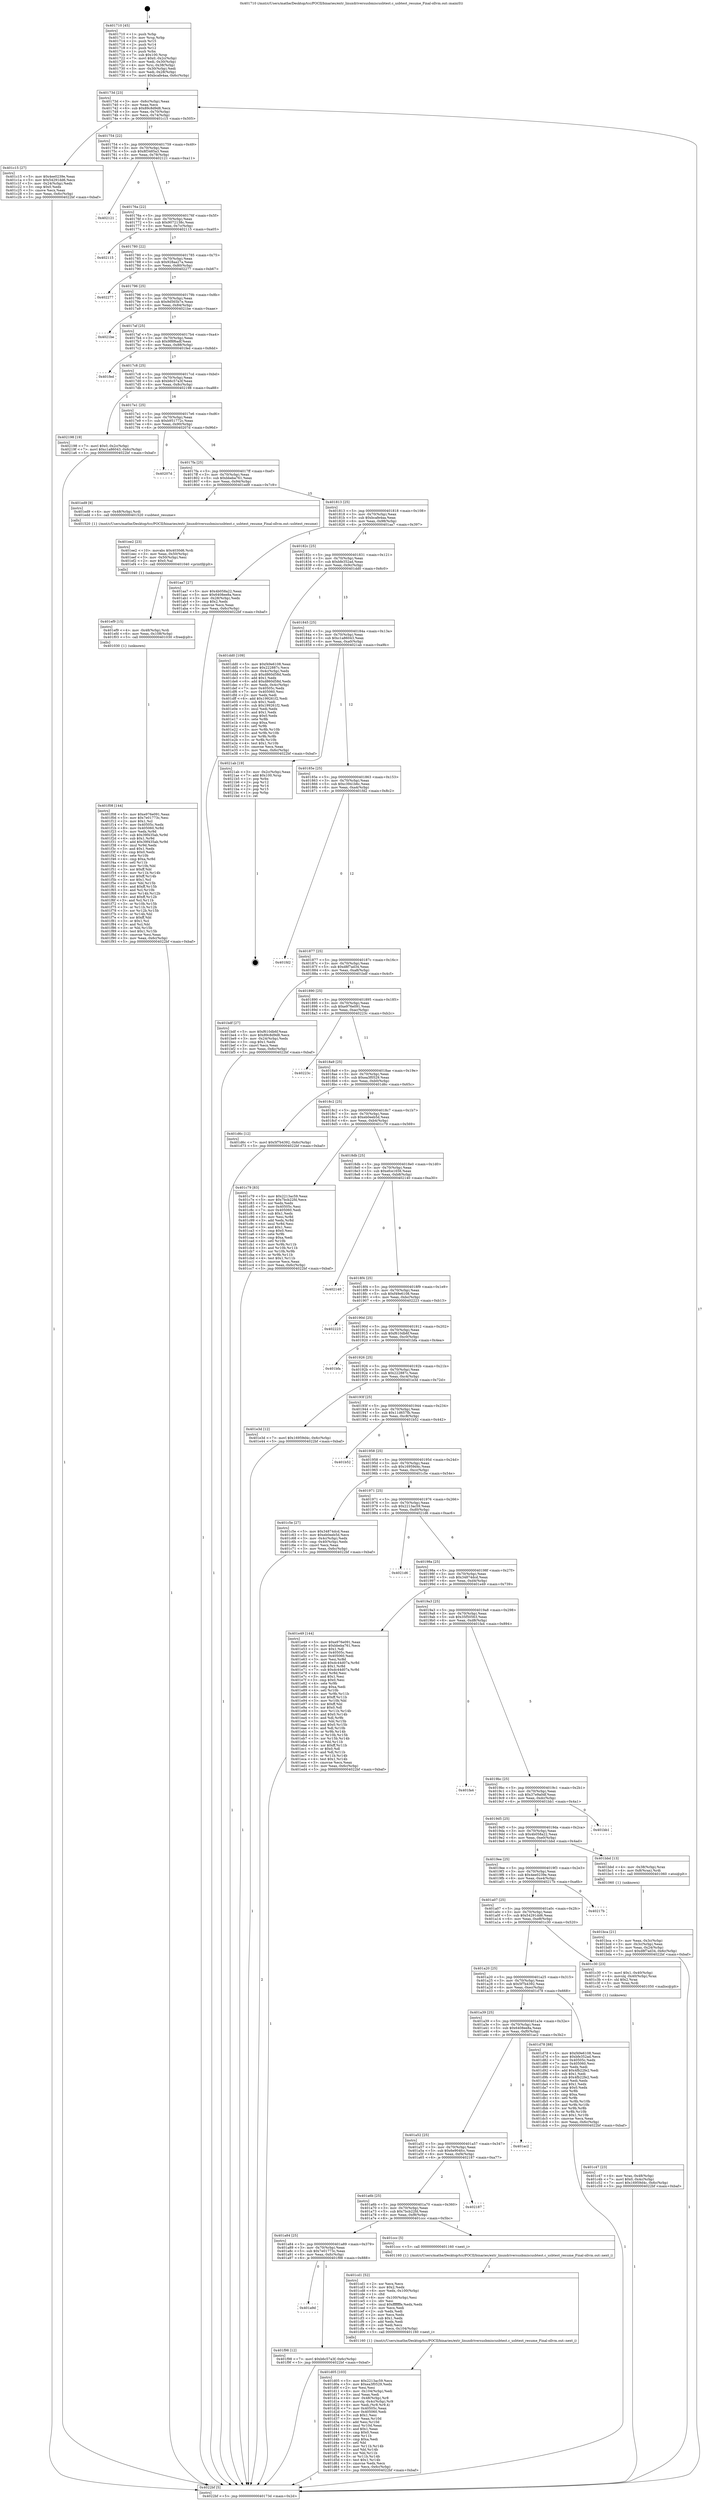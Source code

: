 digraph "0x401710" {
  label = "0x401710 (/mnt/c/Users/mathe/Desktop/tcc/POCII/binaries/extr_linuxdriversusbmiscusbtest.c_usbtest_resume_Final-ollvm.out::main(0))"
  labelloc = "t"
  node[shape=record]

  Entry [label="",width=0.3,height=0.3,shape=circle,fillcolor=black,style=filled]
  "0x40173d" [label="{
     0x40173d [23]\l
     | [instrs]\l
     &nbsp;&nbsp;0x40173d \<+3\>: mov -0x6c(%rbp),%eax\l
     &nbsp;&nbsp;0x401740 \<+2\>: mov %eax,%ecx\l
     &nbsp;&nbsp;0x401742 \<+6\>: sub $0x89c8d9d8,%ecx\l
     &nbsp;&nbsp;0x401748 \<+3\>: mov %eax,-0x70(%rbp)\l
     &nbsp;&nbsp;0x40174b \<+3\>: mov %ecx,-0x74(%rbp)\l
     &nbsp;&nbsp;0x40174e \<+6\>: je 0000000000401c15 \<main+0x505\>\l
  }"]
  "0x401c15" [label="{
     0x401c15 [27]\l
     | [instrs]\l
     &nbsp;&nbsp;0x401c15 \<+5\>: mov $0x4ee0239e,%eax\l
     &nbsp;&nbsp;0x401c1a \<+5\>: mov $0x54291dd6,%ecx\l
     &nbsp;&nbsp;0x401c1f \<+3\>: mov -0x24(%rbp),%edx\l
     &nbsp;&nbsp;0x401c22 \<+3\>: cmp $0x0,%edx\l
     &nbsp;&nbsp;0x401c25 \<+3\>: cmove %ecx,%eax\l
     &nbsp;&nbsp;0x401c28 \<+3\>: mov %eax,-0x6c(%rbp)\l
     &nbsp;&nbsp;0x401c2b \<+5\>: jmp 00000000004022bf \<main+0xbaf\>\l
  }"]
  "0x401754" [label="{
     0x401754 [22]\l
     | [instrs]\l
     &nbsp;&nbsp;0x401754 \<+5\>: jmp 0000000000401759 \<main+0x49\>\l
     &nbsp;&nbsp;0x401759 \<+3\>: mov -0x70(%rbp),%eax\l
     &nbsp;&nbsp;0x40175c \<+5\>: sub $0x8f3485a3,%eax\l
     &nbsp;&nbsp;0x401761 \<+3\>: mov %eax,-0x78(%rbp)\l
     &nbsp;&nbsp;0x401764 \<+6\>: je 0000000000402121 \<main+0xa11\>\l
  }"]
  Exit [label="",width=0.3,height=0.3,shape=circle,fillcolor=black,style=filled,peripheries=2]
  "0x402121" [label="{
     0x402121\l
  }", style=dashed]
  "0x40176a" [label="{
     0x40176a [22]\l
     | [instrs]\l
     &nbsp;&nbsp;0x40176a \<+5\>: jmp 000000000040176f \<main+0x5f\>\l
     &nbsp;&nbsp;0x40176f \<+3\>: mov -0x70(%rbp),%eax\l
     &nbsp;&nbsp;0x401772 \<+5\>: sub $0x9072138c,%eax\l
     &nbsp;&nbsp;0x401777 \<+3\>: mov %eax,-0x7c(%rbp)\l
     &nbsp;&nbsp;0x40177a \<+6\>: je 0000000000402115 \<main+0xa05\>\l
  }"]
  "0x401a9d" [label="{
     0x401a9d\l
  }", style=dashed]
  "0x402115" [label="{
     0x402115\l
  }", style=dashed]
  "0x401780" [label="{
     0x401780 [22]\l
     | [instrs]\l
     &nbsp;&nbsp;0x401780 \<+5\>: jmp 0000000000401785 \<main+0x75\>\l
     &nbsp;&nbsp;0x401785 \<+3\>: mov -0x70(%rbp),%eax\l
     &nbsp;&nbsp;0x401788 \<+5\>: sub $0x928aa27a,%eax\l
     &nbsp;&nbsp;0x40178d \<+3\>: mov %eax,-0x80(%rbp)\l
     &nbsp;&nbsp;0x401790 \<+6\>: je 0000000000402277 \<main+0xb67\>\l
  }"]
  "0x401f98" [label="{
     0x401f98 [12]\l
     | [instrs]\l
     &nbsp;&nbsp;0x401f98 \<+7\>: movl $0xb6c57a3f,-0x6c(%rbp)\l
     &nbsp;&nbsp;0x401f9f \<+5\>: jmp 00000000004022bf \<main+0xbaf\>\l
  }"]
  "0x402277" [label="{
     0x402277\l
  }", style=dashed]
  "0x401796" [label="{
     0x401796 [25]\l
     | [instrs]\l
     &nbsp;&nbsp;0x401796 \<+5\>: jmp 000000000040179b \<main+0x8b\>\l
     &nbsp;&nbsp;0x40179b \<+3\>: mov -0x70(%rbp),%eax\l
     &nbsp;&nbsp;0x40179e \<+5\>: sub $0x9d565b7e,%eax\l
     &nbsp;&nbsp;0x4017a3 \<+6\>: mov %eax,-0x84(%rbp)\l
     &nbsp;&nbsp;0x4017a9 \<+6\>: je 00000000004021be \<main+0xaae\>\l
  }"]
  "0x401f08" [label="{
     0x401f08 [144]\l
     | [instrs]\l
     &nbsp;&nbsp;0x401f08 \<+5\>: mov $0xe976e091,%eax\l
     &nbsp;&nbsp;0x401f0d \<+5\>: mov $0x7e01773c,%esi\l
     &nbsp;&nbsp;0x401f12 \<+2\>: mov $0x1,%cl\l
     &nbsp;&nbsp;0x401f14 \<+7\>: mov 0x40505c,%edx\l
     &nbsp;&nbsp;0x401f1b \<+8\>: mov 0x405060,%r8d\l
     &nbsp;&nbsp;0x401f23 \<+3\>: mov %edx,%r9d\l
     &nbsp;&nbsp;0x401f26 \<+7\>: sub $0x39f435ab,%r9d\l
     &nbsp;&nbsp;0x401f2d \<+4\>: sub $0x1,%r9d\l
     &nbsp;&nbsp;0x401f31 \<+7\>: add $0x39f435ab,%r9d\l
     &nbsp;&nbsp;0x401f38 \<+4\>: imul %r9d,%edx\l
     &nbsp;&nbsp;0x401f3c \<+3\>: and $0x1,%edx\l
     &nbsp;&nbsp;0x401f3f \<+3\>: cmp $0x0,%edx\l
     &nbsp;&nbsp;0x401f42 \<+4\>: sete %r10b\l
     &nbsp;&nbsp;0x401f46 \<+4\>: cmp $0xa,%r8d\l
     &nbsp;&nbsp;0x401f4a \<+4\>: setl %r11b\l
     &nbsp;&nbsp;0x401f4e \<+3\>: mov %r10b,%bl\l
     &nbsp;&nbsp;0x401f51 \<+3\>: xor $0xff,%bl\l
     &nbsp;&nbsp;0x401f54 \<+3\>: mov %r11b,%r14b\l
     &nbsp;&nbsp;0x401f57 \<+4\>: xor $0xff,%r14b\l
     &nbsp;&nbsp;0x401f5b \<+3\>: xor $0x1,%cl\l
     &nbsp;&nbsp;0x401f5e \<+3\>: mov %bl,%r15b\l
     &nbsp;&nbsp;0x401f61 \<+4\>: and $0xff,%r15b\l
     &nbsp;&nbsp;0x401f65 \<+3\>: and %cl,%r10b\l
     &nbsp;&nbsp;0x401f68 \<+3\>: mov %r14b,%r12b\l
     &nbsp;&nbsp;0x401f6b \<+4\>: and $0xff,%r12b\l
     &nbsp;&nbsp;0x401f6f \<+3\>: and %cl,%r11b\l
     &nbsp;&nbsp;0x401f72 \<+3\>: or %r10b,%r15b\l
     &nbsp;&nbsp;0x401f75 \<+3\>: or %r11b,%r12b\l
     &nbsp;&nbsp;0x401f78 \<+3\>: xor %r12b,%r15b\l
     &nbsp;&nbsp;0x401f7b \<+3\>: or %r14b,%bl\l
     &nbsp;&nbsp;0x401f7e \<+3\>: xor $0xff,%bl\l
     &nbsp;&nbsp;0x401f81 \<+3\>: or $0x1,%cl\l
     &nbsp;&nbsp;0x401f84 \<+2\>: and %cl,%bl\l
     &nbsp;&nbsp;0x401f86 \<+3\>: or %bl,%r15b\l
     &nbsp;&nbsp;0x401f89 \<+4\>: test $0x1,%r15b\l
     &nbsp;&nbsp;0x401f8d \<+3\>: cmovne %esi,%eax\l
     &nbsp;&nbsp;0x401f90 \<+3\>: mov %eax,-0x6c(%rbp)\l
     &nbsp;&nbsp;0x401f93 \<+5\>: jmp 00000000004022bf \<main+0xbaf\>\l
  }"]
  "0x4021be" [label="{
     0x4021be\l
  }", style=dashed]
  "0x4017af" [label="{
     0x4017af [25]\l
     | [instrs]\l
     &nbsp;&nbsp;0x4017af \<+5\>: jmp 00000000004017b4 \<main+0xa4\>\l
     &nbsp;&nbsp;0x4017b4 \<+3\>: mov -0x70(%rbp),%eax\l
     &nbsp;&nbsp;0x4017b7 \<+5\>: sub $0x9f8f6adf,%eax\l
     &nbsp;&nbsp;0x4017bc \<+6\>: mov %eax,-0x88(%rbp)\l
     &nbsp;&nbsp;0x4017c2 \<+6\>: je 0000000000401fed \<main+0x8dd\>\l
  }"]
  "0x401ef9" [label="{
     0x401ef9 [15]\l
     | [instrs]\l
     &nbsp;&nbsp;0x401ef9 \<+4\>: mov -0x48(%rbp),%rdi\l
     &nbsp;&nbsp;0x401efd \<+6\>: mov %eax,-0x108(%rbp)\l
     &nbsp;&nbsp;0x401f03 \<+5\>: call 0000000000401030 \<free@plt\>\l
     | [calls]\l
     &nbsp;&nbsp;0x401030 \{1\} (unknown)\l
  }"]
  "0x401fed" [label="{
     0x401fed\l
  }", style=dashed]
  "0x4017c8" [label="{
     0x4017c8 [25]\l
     | [instrs]\l
     &nbsp;&nbsp;0x4017c8 \<+5\>: jmp 00000000004017cd \<main+0xbd\>\l
     &nbsp;&nbsp;0x4017cd \<+3\>: mov -0x70(%rbp),%eax\l
     &nbsp;&nbsp;0x4017d0 \<+5\>: sub $0xb6c57a3f,%eax\l
     &nbsp;&nbsp;0x4017d5 \<+6\>: mov %eax,-0x8c(%rbp)\l
     &nbsp;&nbsp;0x4017db \<+6\>: je 0000000000402198 \<main+0xa88\>\l
  }"]
  "0x401ee2" [label="{
     0x401ee2 [23]\l
     | [instrs]\l
     &nbsp;&nbsp;0x401ee2 \<+10\>: movabs $0x4030d6,%rdi\l
     &nbsp;&nbsp;0x401eec \<+3\>: mov %eax,-0x50(%rbp)\l
     &nbsp;&nbsp;0x401eef \<+3\>: mov -0x50(%rbp),%esi\l
     &nbsp;&nbsp;0x401ef2 \<+2\>: mov $0x0,%al\l
     &nbsp;&nbsp;0x401ef4 \<+5\>: call 0000000000401040 \<printf@plt\>\l
     | [calls]\l
     &nbsp;&nbsp;0x401040 \{1\} (unknown)\l
  }"]
  "0x402198" [label="{
     0x402198 [19]\l
     | [instrs]\l
     &nbsp;&nbsp;0x402198 \<+7\>: movl $0x0,-0x2c(%rbp)\l
     &nbsp;&nbsp;0x40219f \<+7\>: movl $0xc1a86043,-0x6c(%rbp)\l
     &nbsp;&nbsp;0x4021a6 \<+5\>: jmp 00000000004022bf \<main+0xbaf\>\l
  }"]
  "0x4017e1" [label="{
     0x4017e1 [25]\l
     | [instrs]\l
     &nbsp;&nbsp;0x4017e1 \<+5\>: jmp 00000000004017e6 \<main+0xd6\>\l
     &nbsp;&nbsp;0x4017e6 \<+3\>: mov -0x70(%rbp),%eax\l
     &nbsp;&nbsp;0x4017e9 \<+5\>: sub $0xb951772c,%eax\l
     &nbsp;&nbsp;0x4017ee \<+6\>: mov %eax,-0x90(%rbp)\l
     &nbsp;&nbsp;0x4017f4 \<+6\>: je 000000000040207d \<main+0x96d\>\l
  }"]
  "0x401d05" [label="{
     0x401d05 [103]\l
     | [instrs]\l
     &nbsp;&nbsp;0x401d05 \<+5\>: mov $0x2213ac59,%ecx\l
     &nbsp;&nbsp;0x401d0a \<+5\>: mov $0xea3f0529,%edx\l
     &nbsp;&nbsp;0x401d0f \<+2\>: xor %esi,%esi\l
     &nbsp;&nbsp;0x401d11 \<+6\>: mov -0x104(%rbp),%edi\l
     &nbsp;&nbsp;0x401d17 \<+3\>: imul %eax,%edi\l
     &nbsp;&nbsp;0x401d1a \<+4\>: mov -0x48(%rbp),%r8\l
     &nbsp;&nbsp;0x401d1e \<+4\>: movslq -0x4c(%rbp),%r9\l
     &nbsp;&nbsp;0x401d22 \<+4\>: mov %edi,(%r8,%r9,4)\l
     &nbsp;&nbsp;0x401d26 \<+7\>: mov 0x40505c,%eax\l
     &nbsp;&nbsp;0x401d2d \<+7\>: mov 0x405060,%edi\l
     &nbsp;&nbsp;0x401d34 \<+3\>: sub $0x1,%esi\l
     &nbsp;&nbsp;0x401d37 \<+3\>: mov %eax,%r10d\l
     &nbsp;&nbsp;0x401d3a \<+3\>: add %esi,%r10d\l
     &nbsp;&nbsp;0x401d3d \<+4\>: imul %r10d,%eax\l
     &nbsp;&nbsp;0x401d41 \<+3\>: and $0x1,%eax\l
     &nbsp;&nbsp;0x401d44 \<+3\>: cmp $0x0,%eax\l
     &nbsp;&nbsp;0x401d47 \<+4\>: sete %r11b\l
     &nbsp;&nbsp;0x401d4b \<+3\>: cmp $0xa,%edi\l
     &nbsp;&nbsp;0x401d4e \<+3\>: setl %bl\l
     &nbsp;&nbsp;0x401d51 \<+3\>: mov %r11b,%r14b\l
     &nbsp;&nbsp;0x401d54 \<+3\>: and %bl,%r14b\l
     &nbsp;&nbsp;0x401d57 \<+3\>: xor %bl,%r11b\l
     &nbsp;&nbsp;0x401d5a \<+3\>: or %r11b,%r14b\l
     &nbsp;&nbsp;0x401d5d \<+4\>: test $0x1,%r14b\l
     &nbsp;&nbsp;0x401d61 \<+3\>: cmovne %edx,%ecx\l
     &nbsp;&nbsp;0x401d64 \<+3\>: mov %ecx,-0x6c(%rbp)\l
     &nbsp;&nbsp;0x401d67 \<+5\>: jmp 00000000004022bf \<main+0xbaf\>\l
  }"]
  "0x40207d" [label="{
     0x40207d\l
  }", style=dashed]
  "0x4017fa" [label="{
     0x4017fa [25]\l
     | [instrs]\l
     &nbsp;&nbsp;0x4017fa \<+5\>: jmp 00000000004017ff \<main+0xef\>\l
     &nbsp;&nbsp;0x4017ff \<+3\>: mov -0x70(%rbp),%eax\l
     &nbsp;&nbsp;0x401802 \<+5\>: sub $0xbbeba761,%eax\l
     &nbsp;&nbsp;0x401807 \<+6\>: mov %eax,-0x94(%rbp)\l
     &nbsp;&nbsp;0x40180d \<+6\>: je 0000000000401ed9 \<main+0x7c9\>\l
  }"]
  "0x401cd1" [label="{
     0x401cd1 [52]\l
     | [instrs]\l
     &nbsp;&nbsp;0x401cd1 \<+2\>: xor %ecx,%ecx\l
     &nbsp;&nbsp;0x401cd3 \<+5\>: mov $0x2,%edx\l
     &nbsp;&nbsp;0x401cd8 \<+6\>: mov %edx,-0x100(%rbp)\l
     &nbsp;&nbsp;0x401cde \<+1\>: cltd\l
     &nbsp;&nbsp;0x401cdf \<+6\>: mov -0x100(%rbp),%esi\l
     &nbsp;&nbsp;0x401ce5 \<+2\>: idiv %esi\l
     &nbsp;&nbsp;0x401ce7 \<+6\>: imul $0xfffffffe,%edx,%edx\l
     &nbsp;&nbsp;0x401ced \<+2\>: mov %ecx,%edi\l
     &nbsp;&nbsp;0x401cef \<+2\>: sub %edx,%edi\l
     &nbsp;&nbsp;0x401cf1 \<+2\>: mov %ecx,%edx\l
     &nbsp;&nbsp;0x401cf3 \<+3\>: sub $0x1,%edx\l
     &nbsp;&nbsp;0x401cf6 \<+2\>: add %edx,%edi\l
     &nbsp;&nbsp;0x401cf8 \<+2\>: sub %edi,%ecx\l
     &nbsp;&nbsp;0x401cfa \<+6\>: mov %ecx,-0x104(%rbp)\l
     &nbsp;&nbsp;0x401d00 \<+5\>: call 0000000000401160 \<next_i\>\l
     | [calls]\l
     &nbsp;&nbsp;0x401160 \{1\} (/mnt/c/Users/mathe/Desktop/tcc/POCII/binaries/extr_linuxdriversusbmiscusbtest.c_usbtest_resume_Final-ollvm.out::next_i)\l
  }"]
  "0x401ed9" [label="{
     0x401ed9 [9]\l
     | [instrs]\l
     &nbsp;&nbsp;0x401ed9 \<+4\>: mov -0x48(%rbp),%rdi\l
     &nbsp;&nbsp;0x401edd \<+5\>: call 0000000000401520 \<usbtest_resume\>\l
     | [calls]\l
     &nbsp;&nbsp;0x401520 \{1\} (/mnt/c/Users/mathe/Desktop/tcc/POCII/binaries/extr_linuxdriversusbmiscusbtest.c_usbtest_resume_Final-ollvm.out::usbtest_resume)\l
  }"]
  "0x401813" [label="{
     0x401813 [25]\l
     | [instrs]\l
     &nbsp;&nbsp;0x401813 \<+5\>: jmp 0000000000401818 \<main+0x108\>\l
     &nbsp;&nbsp;0x401818 \<+3\>: mov -0x70(%rbp),%eax\l
     &nbsp;&nbsp;0x40181b \<+5\>: sub $0xbcafe4aa,%eax\l
     &nbsp;&nbsp;0x401820 \<+6\>: mov %eax,-0x98(%rbp)\l
     &nbsp;&nbsp;0x401826 \<+6\>: je 0000000000401aa7 \<main+0x397\>\l
  }"]
  "0x401a84" [label="{
     0x401a84 [25]\l
     | [instrs]\l
     &nbsp;&nbsp;0x401a84 \<+5\>: jmp 0000000000401a89 \<main+0x379\>\l
     &nbsp;&nbsp;0x401a89 \<+3\>: mov -0x70(%rbp),%eax\l
     &nbsp;&nbsp;0x401a8c \<+5\>: sub $0x7e01773c,%eax\l
     &nbsp;&nbsp;0x401a91 \<+6\>: mov %eax,-0xfc(%rbp)\l
     &nbsp;&nbsp;0x401a97 \<+6\>: je 0000000000401f98 \<main+0x888\>\l
  }"]
  "0x401aa7" [label="{
     0x401aa7 [27]\l
     | [instrs]\l
     &nbsp;&nbsp;0x401aa7 \<+5\>: mov $0x4b058a22,%eax\l
     &nbsp;&nbsp;0x401aac \<+5\>: mov $0x6408ee8a,%ecx\l
     &nbsp;&nbsp;0x401ab1 \<+3\>: mov -0x28(%rbp),%edx\l
     &nbsp;&nbsp;0x401ab4 \<+3\>: cmp $0x2,%edx\l
     &nbsp;&nbsp;0x401ab7 \<+3\>: cmovne %ecx,%eax\l
     &nbsp;&nbsp;0x401aba \<+3\>: mov %eax,-0x6c(%rbp)\l
     &nbsp;&nbsp;0x401abd \<+5\>: jmp 00000000004022bf \<main+0xbaf\>\l
  }"]
  "0x40182c" [label="{
     0x40182c [25]\l
     | [instrs]\l
     &nbsp;&nbsp;0x40182c \<+5\>: jmp 0000000000401831 \<main+0x121\>\l
     &nbsp;&nbsp;0x401831 \<+3\>: mov -0x70(%rbp),%eax\l
     &nbsp;&nbsp;0x401834 \<+5\>: sub $0xbfe352ad,%eax\l
     &nbsp;&nbsp;0x401839 \<+6\>: mov %eax,-0x9c(%rbp)\l
     &nbsp;&nbsp;0x40183f \<+6\>: je 0000000000401dd0 \<main+0x6c0\>\l
  }"]
  "0x4022bf" [label="{
     0x4022bf [5]\l
     | [instrs]\l
     &nbsp;&nbsp;0x4022bf \<+5\>: jmp 000000000040173d \<main+0x2d\>\l
  }"]
  "0x401710" [label="{
     0x401710 [45]\l
     | [instrs]\l
     &nbsp;&nbsp;0x401710 \<+1\>: push %rbp\l
     &nbsp;&nbsp;0x401711 \<+3\>: mov %rsp,%rbp\l
     &nbsp;&nbsp;0x401714 \<+2\>: push %r15\l
     &nbsp;&nbsp;0x401716 \<+2\>: push %r14\l
     &nbsp;&nbsp;0x401718 \<+2\>: push %r12\l
     &nbsp;&nbsp;0x40171a \<+1\>: push %rbx\l
     &nbsp;&nbsp;0x40171b \<+7\>: sub $0x100,%rsp\l
     &nbsp;&nbsp;0x401722 \<+7\>: movl $0x0,-0x2c(%rbp)\l
     &nbsp;&nbsp;0x401729 \<+3\>: mov %edi,-0x30(%rbp)\l
     &nbsp;&nbsp;0x40172c \<+4\>: mov %rsi,-0x38(%rbp)\l
     &nbsp;&nbsp;0x401730 \<+3\>: mov -0x30(%rbp),%edi\l
     &nbsp;&nbsp;0x401733 \<+3\>: mov %edi,-0x28(%rbp)\l
     &nbsp;&nbsp;0x401736 \<+7\>: movl $0xbcafe4aa,-0x6c(%rbp)\l
  }"]
  "0x401ccc" [label="{
     0x401ccc [5]\l
     | [instrs]\l
     &nbsp;&nbsp;0x401ccc \<+5\>: call 0000000000401160 \<next_i\>\l
     | [calls]\l
     &nbsp;&nbsp;0x401160 \{1\} (/mnt/c/Users/mathe/Desktop/tcc/POCII/binaries/extr_linuxdriversusbmiscusbtest.c_usbtest_resume_Final-ollvm.out::next_i)\l
  }"]
  "0x401dd0" [label="{
     0x401dd0 [109]\l
     | [instrs]\l
     &nbsp;&nbsp;0x401dd0 \<+5\>: mov $0xf49e6108,%eax\l
     &nbsp;&nbsp;0x401dd5 \<+5\>: mov $0x222887c,%ecx\l
     &nbsp;&nbsp;0x401dda \<+3\>: mov -0x4c(%rbp),%edx\l
     &nbsp;&nbsp;0x401ddd \<+6\>: sub $0xd860d58d,%edx\l
     &nbsp;&nbsp;0x401de3 \<+3\>: add $0x1,%edx\l
     &nbsp;&nbsp;0x401de6 \<+6\>: add $0xd860d58d,%edx\l
     &nbsp;&nbsp;0x401dec \<+3\>: mov %edx,-0x4c(%rbp)\l
     &nbsp;&nbsp;0x401def \<+7\>: mov 0x40505c,%edx\l
     &nbsp;&nbsp;0x401df6 \<+7\>: mov 0x405060,%esi\l
     &nbsp;&nbsp;0x401dfd \<+2\>: mov %edx,%edi\l
     &nbsp;&nbsp;0x401dff \<+6\>: add $0x199261f2,%edi\l
     &nbsp;&nbsp;0x401e05 \<+3\>: sub $0x1,%edi\l
     &nbsp;&nbsp;0x401e08 \<+6\>: sub $0x199261f2,%edi\l
     &nbsp;&nbsp;0x401e0e \<+3\>: imul %edi,%edx\l
     &nbsp;&nbsp;0x401e11 \<+3\>: and $0x1,%edx\l
     &nbsp;&nbsp;0x401e14 \<+3\>: cmp $0x0,%edx\l
     &nbsp;&nbsp;0x401e17 \<+4\>: sete %r8b\l
     &nbsp;&nbsp;0x401e1b \<+3\>: cmp $0xa,%esi\l
     &nbsp;&nbsp;0x401e1e \<+4\>: setl %r9b\l
     &nbsp;&nbsp;0x401e22 \<+3\>: mov %r8b,%r10b\l
     &nbsp;&nbsp;0x401e25 \<+3\>: and %r9b,%r10b\l
     &nbsp;&nbsp;0x401e28 \<+3\>: xor %r9b,%r8b\l
     &nbsp;&nbsp;0x401e2b \<+3\>: or %r8b,%r10b\l
     &nbsp;&nbsp;0x401e2e \<+4\>: test $0x1,%r10b\l
     &nbsp;&nbsp;0x401e32 \<+3\>: cmovne %ecx,%eax\l
     &nbsp;&nbsp;0x401e35 \<+3\>: mov %eax,-0x6c(%rbp)\l
     &nbsp;&nbsp;0x401e38 \<+5\>: jmp 00000000004022bf \<main+0xbaf\>\l
  }"]
  "0x401845" [label="{
     0x401845 [25]\l
     | [instrs]\l
     &nbsp;&nbsp;0x401845 \<+5\>: jmp 000000000040184a \<main+0x13a\>\l
     &nbsp;&nbsp;0x40184a \<+3\>: mov -0x70(%rbp),%eax\l
     &nbsp;&nbsp;0x40184d \<+5\>: sub $0xc1a86043,%eax\l
     &nbsp;&nbsp;0x401852 \<+6\>: mov %eax,-0xa0(%rbp)\l
     &nbsp;&nbsp;0x401858 \<+6\>: je 00000000004021ab \<main+0xa9b\>\l
  }"]
  "0x401a6b" [label="{
     0x401a6b [25]\l
     | [instrs]\l
     &nbsp;&nbsp;0x401a6b \<+5\>: jmp 0000000000401a70 \<main+0x360\>\l
     &nbsp;&nbsp;0x401a70 \<+3\>: mov -0x70(%rbp),%eax\l
     &nbsp;&nbsp;0x401a73 \<+5\>: sub $0x7bcb22fd,%eax\l
     &nbsp;&nbsp;0x401a78 \<+6\>: mov %eax,-0xf8(%rbp)\l
     &nbsp;&nbsp;0x401a7e \<+6\>: je 0000000000401ccc \<main+0x5bc\>\l
  }"]
  "0x4021ab" [label="{
     0x4021ab [19]\l
     | [instrs]\l
     &nbsp;&nbsp;0x4021ab \<+3\>: mov -0x2c(%rbp),%eax\l
     &nbsp;&nbsp;0x4021ae \<+7\>: add $0x100,%rsp\l
     &nbsp;&nbsp;0x4021b5 \<+1\>: pop %rbx\l
     &nbsp;&nbsp;0x4021b6 \<+2\>: pop %r12\l
     &nbsp;&nbsp;0x4021b8 \<+2\>: pop %r14\l
     &nbsp;&nbsp;0x4021ba \<+2\>: pop %r15\l
     &nbsp;&nbsp;0x4021bc \<+1\>: pop %rbp\l
     &nbsp;&nbsp;0x4021bd \<+1\>: ret\l
  }"]
  "0x40185e" [label="{
     0x40185e [25]\l
     | [instrs]\l
     &nbsp;&nbsp;0x40185e \<+5\>: jmp 0000000000401863 \<main+0x153\>\l
     &nbsp;&nbsp;0x401863 \<+3\>: mov -0x70(%rbp),%eax\l
     &nbsp;&nbsp;0x401866 \<+5\>: sub $0xc3941b6c,%eax\l
     &nbsp;&nbsp;0x40186b \<+6\>: mov %eax,-0xa4(%rbp)\l
     &nbsp;&nbsp;0x401871 \<+6\>: je 0000000000401fd2 \<main+0x8c2\>\l
  }"]
  "0x402187" [label="{
     0x402187\l
  }", style=dashed]
  "0x401fd2" [label="{
     0x401fd2\l
  }", style=dashed]
  "0x401877" [label="{
     0x401877 [25]\l
     | [instrs]\l
     &nbsp;&nbsp;0x401877 \<+5\>: jmp 000000000040187c \<main+0x16c\>\l
     &nbsp;&nbsp;0x40187c \<+3\>: mov -0x70(%rbp),%eax\l
     &nbsp;&nbsp;0x40187f \<+5\>: sub $0xd8f7ad34,%eax\l
     &nbsp;&nbsp;0x401884 \<+6\>: mov %eax,-0xa8(%rbp)\l
     &nbsp;&nbsp;0x40188a \<+6\>: je 0000000000401bdf \<main+0x4cf\>\l
  }"]
  "0x401a52" [label="{
     0x401a52 [25]\l
     | [instrs]\l
     &nbsp;&nbsp;0x401a52 \<+5\>: jmp 0000000000401a57 \<main+0x347\>\l
     &nbsp;&nbsp;0x401a57 \<+3\>: mov -0x70(%rbp),%eax\l
     &nbsp;&nbsp;0x401a5a \<+5\>: sub $0x6e904fcc,%eax\l
     &nbsp;&nbsp;0x401a5f \<+6\>: mov %eax,-0xf4(%rbp)\l
     &nbsp;&nbsp;0x401a65 \<+6\>: je 0000000000402187 \<main+0xa77\>\l
  }"]
  "0x401bdf" [label="{
     0x401bdf [27]\l
     | [instrs]\l
     &nbsp;&nbsp;0x401bdf \<+5\>: mov $0xf610db6f,%eax\l
     &nbsp;&nbsp;0x401be4 \<+5\>: mov $0x89c8d9d8,%ecx\l
     &nbsp;&nbsp;0x401be9 \<+3\>: mov -0x24(%rbp),%edx\l
     &nbsp;&nbsp;0x401bec \<+3\>: cmp $0x1,%edx\l
     &nbsp;&nbsp;0x401bef \<+3\>: cmovl %ecx,%eax\l
     &nbsp;&nbsp;0x401bf2 \<+3\>: mov %eax,-0x6c(%rbp)\l
     &nbsp;&nbsp;0x401bf5 \<+5\>: jmp 00000000004022bf \<main+0xbaf\>\l
  }"]
  "0x401890" [label="{
     0x401890 [25]\l
     | [instrs]\l
     &nbsp;&nbsp;0x401890 \<+5\>: jmp 0000000000401895 \<main+0x185\>\l
     &nbsp;&nbsp;0x401895 \<+3\>: mov -0x70(%rbp),%eax\l
     &nbsp;&nbsp;0x401898 \<+5\>: sub $0xe976e091,%eax\l
     &nbsp;&nbsp;0x40189d \<+6\>: mov %eax,-0xac(%rbp)\l
     &nbsp;&nbsp;0x4018a3 \<+6\>: je 000000000040223c \<main+0xb2c\>\l
  }"]
  "0x401ac2" [label="{
     0x401ac2\l
  }", style=dashed]
  "0x40223c" [label="{
     0x40223c\l
  }", style=dashed]
  "0x4018a9" [label="{
     0x4018a9 [25]\l
     | [instrs]\l
     &nbsp;&nbsp;0x4018a9 \<+5\>: jmp 00000000004018ae \<main+0x19e\>\l
     &nbsp;&nbsp;0x4018ae \<+3\>: mov -0x70(%rbp),%eax\l
     &nbsp;&nbsp;0x4018b1 \<+5\>: sub $0xea3f0529,%eax\l
     &nbsp;&nbsp;0x4018b6 \<+6\>: mov %eax,-0xb0(%rbp)\l
     &nbsp;&nbsp;0x4018bc \<+6\>: je 0000000000401d6c \<main+0x65c\>\l
  }"]
  "0x401a39" [label="{
     0x401a39 [25]\l
     | [instrs]\l
     &nbsp;&nbsp;0x401a39 \<+5\>: jmp 0000000000401a3e \<main+0x32e\>\l
     &nbsp;&nbsp;0x401a3e \<+3\>: mov -0x70(%rbp),%eax\l
     &nbsp;&nbsp;0x401a41 \<+5\>: sub $0x6408ee8a,%eax\l
     &nbsp;&nbsp;0x401a46 \<+6\>: mov %eax,-0xf0(%rbp)\l
     &nbsp;&nbsp;0x401a4c \<+6\>: je 0000000000401ac2 \<main+0x3b2\>\l
  }"]
  "0x401d6c" [label="{
     0x401d6c [12]\l
     | [instrs]\l
     &nbsp;&nbsp;0x401d6c \<+7\>: movl $0x5f7b4392,-0x6c(%rbp)\l
     &nbsp;&nbsp;0x401d73 \<+5\>: jmp 00000000004022bf \<main+0xbaf\>\l
  }"]
  "0x4018c2" [label="{
     0x4018c2 [25]\l
     | [instrs]\l
     &nbsp;&nbsp;0x4018c2 \<+5\>: jmp 00000000004018c7 \<main+0x1b7\>\l
     &nbsp;&nbsp;0x4018c7 \<+3\>: mov -0x70(%rbp),%eax\l
     &nbsp;&nbsp;0x4018ca \<+5\>: sub $0xeb0eeb5d,%eax\l
     &nbsp;&nbsp;0x4018cf \<+6\>: mov %eax,-0xb4(%rbp)\l
     &nbsp;&nbsp;0x4018d5 \<+6\>: je 0000000000401c79 \<main+0x569\>\l
  }"]
  "0x401d78" [label="{
     0x401d78 [88]\l
     | [instrs]\l
     &nbsp;&nbsp;0x401d78 \<+5\>: mov $0xf49e6108,%eax\l
     &nbsp;&nbsp;0x401d7d \<+5\>: mov $0xbfe352ad,%ecx\l
     &nbsp;&nbsp;0x401d82 \<+7\>: mov 0x40505c,%edx\l
     &nbsp;&nbsp;0x401d89 \<+7\>: mov 0x405060,%esi\l
     &nbsp;&nbsp;0x401d90 \<+2\>: mov %edx,%edi\l
     &nbsp;&nbsp;0x401d92 \<+6\>: add $0x4fb22fe2,%edi\l
     &nbsp;&nbsp;0x401d98 \<+3\>: sub $0x1,%edi\l
     &nbsp;&nbsp;0x401d9b \<+6\>: sub $0x4fb22fe2,%edi\l
     &nbsp;&nbsp;0x401da1 \<+3\>: imul %edi,%edx\l
     &nbsp;&nbsp;0x401da4 \<+3\>: and $0x1,%edx\l
     &nbsp;&nbsp;0x401da7 \<+3\>: cmp $0x0,%edx\l
     &nbsp;&nbsp;0x401daa \<+4\>: sete %r8b\l
     &nbsp;&nbsp;0x401dae \<+3\>: cmp $0xa,%esi\l
     &nbsp;&nbsp;0x401db1 \<+4\>: setl %r9b\l
     &nbsp;&nbsp;0x401db5 \<+3\>: mov %r8b,%r10b\l
     &nbsp;&nbsp;0x401db8 \<+3\>: and %r9b,%r10b\l
     &nbsp;&nbsp;0x401dbb \<+3\>: xor %r9b,%r8b\l
     &nbsp;&nbsp;0x401dbe \<+3\>: or %r8b,%r10b\l
     &nbsp;&nbsp;0x401dc1 \<+4\>: test $0x1,%r10b\l
     &nbsp;&nbsp;0x401dc5 \<+3\>: cmovne %ecx,%eax\l
     &nbsp;&nbsp;0x401dc8 \<+3\>: mov %eax,-0x6c(%rbp)\l
     &nbsp;&nbsp;0x401dcb \<+5\>: jmp 00000000004022bf \<main+0xbaf\>\l
  }"]
  "0x401c79" [label="{
     0x401c79 [83]\l
     | [instrs]\l
     &nbsp;&nbsp;0x401c79 \<+5\>: mov $0x2213ac59,%eax\l
     &nbsp;&nbsp;0x401c7e \<+5\>: mov $0x7bcb22fd,%ecx\l
     &nbsp;&nbsp;0x401c83 \<+2\>: xor %edx,%edx\l
     &nbsp;&nbsp;0x401c85 \<+7\>: mov 0x40505c,%esi\l
     &nbsp;&nbsp;0x401c8c \<+7\>: mov 0x405060,%edi\l
     &nbsp;&nbsp;0x401c93 \<+3\>: sub $0x1,%edx\l
     &nbsp;&nbsp;0x401c96 \<+3\>: mov %esi,%r8d\l
     &nbsp;&nbsp;0x401c99 \<+3\>: add %edx,%r8d\l
     &nbsp;&nbsp;0x401c9c \<+4\>: imul %r8d,%esi\l
     &nbsp;&nbsp;0x401ca0 \<+3\>: and $0x1,%esi\l
     &nbsp;&nbsp;0x401ca3 \<+3\>: cmp $0x0,%esi\l
     &nbsp;&nbsp;0x401ca6 \<+4\>: sete %r9b\l
     &nbsp;&nbsp;0x401caa \<+3\>: cmp $0xa,%edi\l
     &nbsp;&nbsp;0x401cad \<+4\>: setl %r10b\l
     &nbsp;&nbsp;0x401cb1 \<+3\>: mov %r9b,%r11b\l
     &nbsp;&nbsp;0x401cb4 \<+3\>: and %r10b,%r11b\l
     &nbsp;&nbsp;0x401cb7 \<+3\>: xor %r10b,%r9b\l
     &nbsp;&nbsp;0x401cba \<+3\>: or %r9b,%r11b\l
     &nbsp;&nbsp;0x401cbd \<+4\>: test $0x1,%r11b\l
     &nbsp;&nbsp;0x401cc1 \<+3\>: cmovne %ecx,%eax\l
     &nbsp;&nbsp;0x401cc4 \<+3\>: mov %eax,-0x6c(%rbp)\l
     &nbsp;&nbsp;0x401cc7 \<+5\>: jmp 00000000004022bf \<main+0xbaf\>\l
  }"]
  "0x4018db" [label="{
     0x4018db [25]\l
     | [instrs]\l
     &nbsp;&nbsp;0x4018db \<+5\>: jmp 00000000004018e0 \<main+0x1d0\>\l
     &nbsp;&nbsp;0x4018e0 \<+3\>: mov -0x70(%rbp),%eax\l
     &nbsp;&nbsp;0x4018e3 \<+5\>: sub $0xefce1656,%eax\l
     &nbsp;&nbsp;0x4018e8 \<+6\>: mov %eax,-0xb8(%rbp)\l
     &nbsp;&nbsp;0x4018ee \<+6\>: je 0000000000402140 \<main+0xa30\>\l
  }"]
  "0x401c47" [label="{
     0x401c47 [23]\l
     | [instrs]\l
     &nbsp;&nbsp;0x401c47 \<+4\>: mov %rax,-0x48(%rbp)\l
     &nbsp;&nbsp;0x401c4b \<+7\>: movl $0x0,-0x4c(%rbp)\l
     &nbsp;&nbsp;0x401c52 \<+7\>: movl $0x16959d4c,-0x6c(%rbp)\l
     &nbsp;&nbsp;0x401c59 \<+5\>: jmp 00000000004022bf \<main+0xbaf\>\l
  }"]
  "0x402140" [label="{
     0x402140\l
  }", style=dashed]
  "0x4018f4" [label="{
     0x4018f4 [25]\l
     | [instrs]\l
     &nbsp;&nbsp;0x4018f4 \<+5\>: jmp 00000000004018f9 \<main+0x1e9\>\l
     &nbsp;&nbsp;0x4018f9 \<+3\>: mov -0x70(%rbp),%eax\l
     &nbsp;&nbsp;0x4018fc \<+5\>: sub $0xf49e6108,%eax\l
     &nbsp;&nbsp;0x401901 \<+6\>: mov %eax,-0xbc(%rbp)\l
     &nbsp;&nbsp;0x401907 \<+6\>: je 0000000000402223 \<main+0xb13\>\l
  }"]
  "0x401a20" [label="{
     0x401a20 [25]\l
     | [instrs]\l
     &nbsp;&nbsp;0x401a20 \<+5\>: jmp 0000000000401a25 \<main+0x315\>\l
     &nbsp;&nbsp;0x401a25 \<+3\>: mov -0x70(%rbp),%eax\l
     &nbsp;&nbsp;0x401a28 \<+5\>: sub $0x5f7b4392,%eax\l
     &nbsp;&nbsp;0x401a2d \<+6\>: mov %eax,-0xec(%rbp)\l
     &nbsp;&nbsp;0x401a33 \<+6\>: je 0000000000401d78 \<main+0x668\>\l
  }"]
  "0x402223" [label="{
     0x402223\l
  }", style=dashed]
  "0x40190d" [label="{
     0x40190d [25]\l
     | [instrs]\l
     &nbsp;&nbsp;0x40190d \<+5\>: jmp 0000000000401912 \<main+0x202\>\l
     &nbsp;&nbsp;0x401912 \<+3\>: mov -0x70(%rbp),%eax\l
     &nbsp;&nbsp;0x401915 \<+5\>: sub $0xf610db6f,%eax\l
     &nbsp;&nbsp;0x40191a \<+6\>: mov %eax,-0xc0(%rbp)\l
     &nbsp;&nbsp;0x401920 \<+6\>: je 0000000000401bfa \<main+0x4ea\>\l
  }"]
  "0x401c30" [label="{
     0x401c30 [23]\l
     | [instrs]\l
     &nbsp;&nbsp;0x401c30 \<+7\>: movl $0x1,-0x40(%rbp)\l
     &nbsp;&nbsp;0x401c37 \<+4\>: movslq -0x40(%rbp),%rax\l
     &nbsp;&nbsp;0x401c3b \<+4\>: shl $0x2,%rax\l
     &nbsp;&nbsp;0x401c3f \<+3\>: mov %rax,%rdi\l
     &nbsp;&nbsp;0x401c42 \<+5\>: call 0000000000401050 \<malloc@plt\>\l
     | [calls]\l
     &nbsp;&nbsp;0x401050 \{1\} (unknown)\l
  }"]
  "0x401bfa" [label="{
     0x401bfa\l
  }", style=dashed]
  "0x401926" [label="{
     0x401926 [25]\l
     | [instrs]\l
     &nbsp;&nbsp;0x401926 \<+5\>: jmp 000000000040192b \<main+0x21b\>\l
     &nbsp;&nbsp;0x40192b \<+3\>: mov -0x70(%rbp),%eax\l
     &nbsp;&nbsp;0x40192e \<+5\>: sub $0x222887c,%eax\l
     &nbsp;&nbsp;0x401933 \<+6\>: mov %eax,-0xc4(%rbp)\l
     &nbsp;&nbsp;0x401939 \<+6\>: je 0000000000401e3d \<main+0x72d\>\l
  }"]
  "0x401a07" [label="{
     0x401a07 [25]\l
     | [instrs]\l
     &nbsp;&nbsp;0x401a07 \<+5\>: jmp 0000000000401a0c \<main+0x2fc\>\l
     &nbsp;&nbsp;0x401a0c \<+3\>: mov -0x70(%rbp),%eax\l
     &nbsp;&nbsp;0x401a0f \<+5\>: sub $0x54291dd6,%eax\l
     &nbsp;&nbsp;0x401a14 \<+6\>: mov %eax,-0xe8(%rbp)\l
     &nbsp;&nbsp;0x401a1a \<+6\>: je 0000000000401c30 \<main+0x520\>\l
  }"]
  "0x401e3d" [label="{
     0x401e3d [12]\l
     | [instrs]\l
     &nbsp;&nbsp;0x401e3d \<+7\>: movl $0x16959d4c,-0x6c(%rbp)\l
     &nbsp;&nbsp;0x401e44 \<+5\>: jmp 00000000004022bf \<main+0xbaf\>\l
  }"]
  "0x40193f" [label="{
     0x40193f [25]\l
     | [instrs]\l
     &nbsp;&nbsp;0x40193f \<+5\>: jmp 0000000000401944 \<main+0x234\>\l
     &nbsp;&nbsp;0x401944 \<+3\>: mov -0x70(%rbp),%eax\l
     &nbsp;&nbsp;0x401947 \<+5\>: sub $0x11d657fb,%eax\l
     &nbsp;&nbsp;0x40194c \<+6\>: mov %eax,-0xc8(%rbp)\l
     &nbsp;&nbsp;0x401952 \<+6\>: je 0000000000401b52 \<main+0x442\>\l
  }"]
  "0x40217b" [label="{
     0x40217b\l
  }", style=dashed]
  "0x401b52" [label="{
     0x401b52\l
  }", style=dashed]
  "0x401958" [label="{
     0x401958 [25]\l
     | [instrs]\l
     &nbsp;&nbsp;0x401958 \<+5\>: jmp 000000000040195d \<main+0x24d\>\l
     &nbsp;&nbsp;0x40195d \<+3\>: mov -0x70(%rbp),%eax\l
     &nbsp;&nbsp;0x401960 \<+5\>: sub $0x16959d4c,%eax\l
     &nbsp;&nbsp;0x401965 \<+6\>: mov %eax,-0xcc(%rbp)\l
     &nbsp;&nbsp;0x40196b \<+6\>: je 0000000000401c5e \<main+0x54e\>\l
  }"]
  "0x401bca" [label="{
     0x401bca [21]\l
     | [instrs]\l
     &nbsp;&nbsp;0x401bca \<+3\>: mov %eax,-0x3c(%rbp)\l
     &nbsp;&nbsp;0x401bcd \<+3\>: mov -0x3c(%rbp),%eax\l
     &nbsp;&nbsp;0x401bd0 \<+3\>: mov %eax,-0x24(%rbp)\l
     &nbsp;&nbsp;0x401bd3 \<+7\>: movl $0xd8f7ad34,-0x6c(%rbp)\l
     &nbsp;&nbsp;0x401bda \<+5\>: jmp 00000000004022bf \<main+0xbaf\>\l
  }"]
  "0x401c5e" [label="{
     0x401c5e [27]\l
     | [instrs]\l
     &nbsp;&nbsp;0x401c5e \<+5\>: mov $0x34874dcd,%eax\l
     &nbsp;&nbsp;0x401c63 \<+5\>: mov $0xeb0eeb5d,%ecx\l
     &nbsp;&nbsp;0x401c68 \<+3\>: mov -0x4c(%rbp),%edx\l
     &nbsp;&nbsp;0x401c6b \<+3\>: cmp -0x40(%rbp),%edx\l
     &nbsp;&nbsp;0x401c6e \<+3\>: cmovl %ecx,%eax\l
     &nbsp;&nbsp;0x401c71 \<+3\>: mov %eax,-0x6c(%rbp)\l
     &nbsp;&nbsp;0x401c74 \<+5\>: jmp 00000000004022bf \<main+0xbaf\>\l
  }"]
  "0x401971" [label="{
     0x401971 [25]\l
     | [instrs]\l
     &nbsp;&nbsp;0x401971 \<+5\>: jmp 0000000000401976 \<main+0x266\>\l
     &nbsp;&nbsp;0x401976 \<+3\>: mov -0x70(%rbp),%eax\l
     &nbsp;&nbsp;0x401979 \<+5\>: sub $0x2213ac59,%eax\l
     &nbsp;&nbsp;0x40197e \<+6\>: mov %eax,-0xd0(%rbp)\l
     &nbsp;&nbsp;0x401984 \<+6\>: je 00000000004021d6 \<main+0xac6\>\l
  }"]
  "0x4019ee" [label="{
     0x4019ee [25]\l
     | [instrs]\l
     &nbsp;&nbsp;0x4019ee \<+5\>: jmp 00000000004019f3 \<main+0x2e3\>\l
     &nbsp;&nbsp;0x4019f3 \<+3\>: mov -0x70(%rbp),%eax\l
     &nbsp;&nbsp;0x4019f6 \<+5\>: sub $0x4ee0239e,%eax\l
     &nbsp;&nbsp;0x4019fb \<+6\>: mov %eax,-0xe4(%rbp)\l
     &nbsp;&nbsp;0x401a01 \<+6\>: je 000000000040217b \<main+0xa6b\>\l
  }"]
  "0x4021d6" [label="{
     0x4021d6\l
  }", style=dashed]
  "0x40198a" [label="{
     0x40198a [25]\l
     | [instrs]\l
     &nbsp;&nbsp;0x40198a \<+5\>: jmp 000000000040198f \<main+0x27f\>\l
     &nbsp;&nbsp;0x40198f \<+3\>: mov -0x70(%rbp),%eax\l
     &nbsp;&nbsp;0x401992 \<+5\>: sub $0x34874dcd,%eax\l
     &nbsp;&nbsp;0x401997 \<+6\>: mov %eax,-0xd4(%rbp)\l
     &nbsp;&nbsp;0x40199d \<+6\>: je 0000000000401e49 \<main+0x739\>\l
  }"]
  "0x401bbd" [label="{
     0x401bbd [13]\l
     | [instrs]\l
     &nbsp;&nbsp;0x401bbd \<+4\>: mov -0x38(%rbp),%rax\l
     &nbsp;&nbsp;0x401bc1 \<+4\>: mov 0x8(%rax),%rdi\l
     &nbsp;&nbsp;0x401bc5 \<+5\>: call 0000000000401060 \<atoi@plt\>\l
     | [calls]\l
     &nbsp;&nbsp;0x401060 \{1\} (unknown)\l
  }"]
  "0x401e49" [label="{
     0x401e49 [144]\l
     | [instrs]\l
     &nbsp;&nbsp;0x401e49 \<+5\>: mov $0xe976e091,%eax\l
     &nbsp;&nbsp;0x401e4e \<+5\>: mov $0xbbeba761,%ecx\l
     &nbsp;&nbsp;0x401e53 \<+2\>: mov $0x1,%dl\l
     &nbsp;&nbsp;0x401e55 \<+7\>: mov 0x40505c,%esi\l
     &nbsp;&nbsp;0x401e5c \<+7\>: mov 0x405060,%edi\l
     &nbsp;&nbsp;0x401e63 \<+3\>: mov %esi,%r8d\l
     &nbsp;&nbsp;0x401e66 \<+7\>: add $0xdc44d07a,%r8d\l
     &nbsp;&nbsp;0x401e6d \<+4\>: sub $0x1,%r8d\l
     &nbsp;&nbsp;0x401e71 \<+7\>: sub $0xdc44d07a,%r8d\l
     &nbsp;&nbsp;0x401e78 \<+4\>: imul %r8d,%esi\l
     &nbsp;&nbsp;0x401e7c \<+3\>: and $0x1,%esi\l
     &nbsp;&nbsp;0x401e7f \<+3\>: cmp $0x0,%esi\l
     &nbsp;&nbsp;0x401e82 \<+4\>: sete %r9b\l
     &nbsp;&nbsp;0x401e86 \<+3\>: cmp $0xa,%edi\l
     &nbsp;&nbsp;0x401e89 \<+4\>: setl %r10b\l
     &nbsp;&nbsp;0x401e8d \<+3\>: mov %r9b,%r11b\l
     &nbsp;&nbsp;0x401e90 \<+4\>: xor $0xff,%r11b\l
     &nbsp;&nbsp;0x401e94 \<+3\>: mov %r10b,%bl\l
     &nbsp;&nbsp;0x401e97 \<+3\>: xor $0xff,%bl\l
     &nbsp;&nbsp;0x401e9a \<+3\>: xor $0x0,%dl\l
     &nbsp;&nbsp;0x401e9d \<+3\>: mov %r11b,%r14b\l
     &nbsp;&nbsp;0x401ea0 \<+4\>: and $0x0,%r14b\l
     &nbsp;&nbsp;0x401ea4 \<+3\>: and %dl,%r9b\l
     &nbsp;&nbsp;0x401ea7 \<+3\>: mov %bl,%r15b\l
     &nbsp;&nbsp;0x401eaa \<+4\>: and $0x0,%r15b\l
     &nbsp;&nbsp;0x401eae \<+3\>: and %dl,%r10b\l
     &nbsp;&nbsp;0x401eb1 \<+3\>: or %r9b,%r14b\l
     &nbsp;&nbsp;0x401eb4 \<+3\>: or %r10b,%r15b\l
     &nbsp;&nbsp;0x401eb7 \<+3\>: xor %r15b,%r14b\l
     &nbsp;&nbsp;0x401eba \<+3\>: or %bl,%r11b\l
     &nbsp;&nbsp;0x401ebd \<+4\>: xor $0xff,%r11b\l
     &nbsp;&nbsp;0x401ec1 \<+3\>: or $0x0,%dl\l
     &nbsp;&nbsp;0x401ec4 \<+3\>: and %dl,%r11b\l
     &nbsp;&nbsp;0x401ec7 \<+3\>: or %r11b,%r14b\l
     &nbsp;&nbsp;0x401eca \<+4\>: test $0x1,%r14b\l
     &nbsp;&nbsp;0x401ece \<+3\>: cmovne %ecx,%eax\l
     &nbsp;&nbsp;0x401ed1 \<+3\>: mov %eax,-0x6c(%rbp)\l
     &nbsp;&nbsp;0x401ed4 \<+5\>: jmp 00000000004022bf \<main+0xbaf\>\l
  }"]
  "0x4019a3" [label="{
     0x4019a3 [25]\l
     | [instrs]\l
     &nbsp;&nbsp;0x4019a3 \<+5\>: jmp 00000000004019a8 \<main+0x298\>\l
     &nbsp;&nbsp;0x4019a8 \<+3\>: mov -0x70(%rbp),%eax\l
     &nbsp;&nbsp;0x4019ab \<+5\>: sub $0x35f50563,%eax\l
     &nbsp;&nbsp;0x4019b0 \<+6\>: mov %eax,-0xd8(%rbp)\l
     &nbsp;&nbsp;0x4019b6 \<+6\>: je 0000000000401fa4 \<main+0x894\>\l
  }"]
  "0x4019d5" [label="{
     0x4019d5 [25]\l
     | [instrs]\l
     &nbsp;&nbsp;0x4019d5 \<+5\>: jmp 00000000004019da \<main+0x2ca\>\l
     &nbsp;&nbsp;0x4019da \<+3\>: mov -0x70(%rbp),%eax\l
     &nbsp;&nbsp;0x4019dd \<+5\>: sub $0x4b058a22,%eax\l
     &nbsp;&nbsp;0x4019e2 \<+6\>: mov %eax,-0xe0(%rbp)\l
     &nbsp;&nbsp;0x4019e8 \<+6\>: je 0000000000401bbd \<main+0x4ad\>\l
  }"]
  "0x401fa4" [label="{
     0x401fa4\l
  }", style=dashed]
  "0x4019bc" [label="{
     0x4019bc [25]\l
     | [instrs]\l
     &nbsp;&nbsp;0x4019bc \<+5\>: jmp 00000000004019c1 \<main+0x2b1\>\l
     &nbsp;&nbsp;0x4019c1 \<+3\>: mov -0x70(%rbp),%eax\l
     &nbsp;&nbsp;0x4019c4 \<+5\>: sub $0x37e9a0df,%eax\l
     &nbsp;&nbsp;0x4019c9 \<+6\>: mov %eax,-0xdc(%rbp)\l
     &nbsp;&nbsp;0x4019cf \<+6\>: je 0000000000401bb1 \<main+0x4a1\>\l
  }"]
  "0x401bb1" [label="{
     0x401bb1\l
  }", style=dashed]
  Entry -> "0x401710" [label=" 1"]
  "0x40173d" -> "0x401c15" [label=" 1"]
  "0x40173d" -> "0x401754" [label=" 17"]
  "0x4021ab" -> Exit [label=" 1"]
  "0x401754" -> "0x402121" [label=" 0"]
  "0x401754" -> "0x40176a" [label=" 17"]
  "0x402198" -> "0x4022bf" [label=" 1"]
  "0x40176a" -> "0x402115" [label=" 0"]
  "0x40176a" -> "0x401780" [label=" 17"]
  "0x401f98" -> "0x4022bf" [label=" 1"]
  "0x401780" -> "0x402277" [label=" 0"]
  "0x401780" -> "0x401796" [label=" 17"]
  "0x401a84" -> "0x401a9d" [label=" 0"]
  "0x401796" -> "0x4021be" [label=" 0"]
  "0x401796" -> "0x4017af" [label=" 17"]
  "0x401a84" -> "0x401f98" [label=" 1"]
  "0x4017af" -> "0x401fed" [label=" 0"]
  "0x4017af" -> "0x4017c8" [label=" 17"]
  "0x401f08" -> "0x4022bf" [label=" 1"]
  "0x4017c8" -> "0x402198" [label=" 1"]
  "0x4017c8" -> "0x4017e1" [label=" 16"]
  "0x401ef9" -> "0x401f08" [label=" 1"]
  "0x4017e1" -> "0x40207d" [label=" 0"]
  "0x4017e1" -> "0x4017fa" [label=" 16"]
  "0x401ee2" -> "0x401ef9" [label=" 1"]
  "0x4017fa" -> "0x401ed9" [label=" 1"]
  "0x4017fa" -> "0x401813" [label=" 15"]
  "0x401ed9" -> "0x401ee2" [label=" 1"]
  "0x401813" -> "0x401aa7" [label=" 1"]
  "0x401813" -> "0x40182c" [label=" 14"]
  "0x401aa7" -> "0x4022bf" [label=" 1"]
  "0x401710" -> "0x40173d" [label=" 1"]
  "0x4022bf" -> "0x40173d" [label=" 17"]
  "0x401e49" -> "0x4022bf" [label=" 1"]
  "0x40182c" -> "0x401dd0" [label=" 1"]
  "0x40182c" -> "0x401845" [label=" 13"]
  "0x401e3d" -> "0x4022bf" [label=" 1"]
  "0x401845" -> "0x4021ab" [label=" 1"]
  "0x401845" -> "0x40185e" [label=" 12"]
  "0x401d78" -> "0x4022bf" [label=" 1"]
  "0x40185e" -> "0x401fd2" [label=" 0"]
  "0x40185e" -> "0x401877" [label=" 12"]
  "0x401d6c" -> "0x4022bf" [label=" 1"]
  "0x401877" -> "0x401bdf" [label=" 1"]
  "0x401877" -> "0x401890" [label=" 11"]
  "0x401cd1" -> "0x401d05" [label=" 1"]
  "0x401890" -> "0x40223c" [label=" 0"]
  "0x401890" -> "0x4018a9" [label=" 11"]
  "0x401ccc" -> "0x401cd1" [label=" 1"]
  "0x4018a9" -> "0x401d6c" [label=" 1"]
  "0x4018a9" -> "0x4018c2" [label=" 10"]
  "0x401a6b" -> "0x401ccc" [label=" 1"]
  "0x4018c2" -> "0x401c79" [label=" 1"]
  "0x4018c2" -> "0x4018db" [label=" 9"]
  "0x401dd0" -> "0x4022bf" [label=" 1"]
  "0x4018db" -> "0x402140" [label=" 0"]
  "0x4018db" -> "0x4018f4" [label=" 9"]
  "0x401a52" -> "0x402187" [label=" 0"]
  "0x4018f4" -> "0x402223" [label=" 0"]
  "0x4018f4" -> "0x40190d" [label=" 9"]
  "0x401d05" -> "0x4022bf" [label=" 1"]
  "0x40190d" -> "0x401bfa" [label=" 0"]
  "0x40190d" -> "0x401926" [label=" 9"]
  "0x401a39" -> "0x401a52" [label=" 2"]
  "0x401926" -> "0x401e3d" [label=" 1"]
  "0x401926" -> "0x40193f" [label=" 8"]
  "0x401a6b" -> "0x401a84" [label=" 1"]
  "0x40193f" -> "0x401b52" [label=" 0"]
  "0x40193f" -> "0x401958" [label=" 8"]
  "0x401a20" -> "0x401a39" [label=" 2"]
  "0x401958" -> "0x401c5e" [label=" 2"]
  "0x401958" -> "0x401971" [label=" 6"]
  "0x401a52" -> "0x401a6b" [label=" 2"]
  "0x401971" -> "0x4021d6" [label=" 0"]
  "0x401971" -> "0x40198a" [label=" 6"]
  "0x401c79" -> "0x4022bf" [label=" 1"]
  "0x40198a" -> "0x401e49" [label=" 1"]
  "0x40198a" -> "0x4019a3" [label=" 5"]
  "0x401c5e" -> "0x4022bf" [label=" 2"]
  "0x4019a3" -> "0x401fa4" [label=" 0"]
  "0x4019a3" -> "0x4019bc" [label=" 5"]
  "0x401c30" -> "0x401c47" [label=" 1"]
  "0x4019bc" -> "0x401bb1" [label=" 0"]
  "0x4019bc" -> "0x4019d5" [label=" 5"]
  "0x401c47" -> "0x4022bf" [label=" 1"]
  "0x4019d5" -> "0x401bbd" [label=" 1"]
  "0x4019d5" -> "0x4019ee" [label=" 4"]
  "0x401bbd" -> "0x401bca" [label=" 1"]
  "0x401bca" -> "0x4022bf" [label=" 1"]
  "0x401bdf" -> "0x4022bf" [label=" 1"]
  "0x401c15" -> "0x4022bf" [label=" 1"]
  "0x401a20" -> "0x401d78" [label=" 1"]
  "0x4019ee" -> "0x40217b" [label=" 0"]
  "0x4019ee" -> "0x401a07" [label=" 4"]
  "0x401a39" -> "0x401ac2" [label=" 0"]
  "0x401a07" -> "0x401c30" [label=" 1"]
  "0x401a07" -> "0x401a20" [label=" 3"]
}
